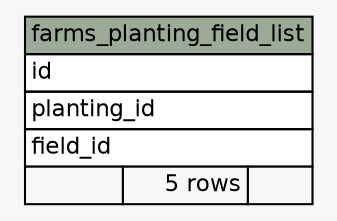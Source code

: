 // dot 2.34.0 on Mac OS X 10.9.1
// SchemaSpy rev Unknown
digraph "farms_planting_field_list" {
  graph [
    rankdir="RL"
    bgcolor="#f7f7f7"
    nodesep="0.18"
    ranksep="0.46"
    fontname="Helvetica"
    fontsize="11"
  ];
  node [
    fontname="Helvetica"
    fontsize="11"
    shape="plaintext"
  ];
  edge [
    arrowsize="0.8"
  ];
  "farms_planting_field_list" [
    label=<
    <TABLE BORDER="0" CELLBORDER="1" CELLSPACING="0" BGCOLOR="#ffffff">
      <TR><TD COLSPAN="3" BGCOLOR="#9bab96" ALIGN="CENTER">farms_planting_field_list</TD></TR>
      <TR><TD PORT="id" COLSPAN="3" ALIGN="LEFT">id</TD></TR>
      <TR><TD PORT="planting_id" COLSPAN="3" ALIGN="LEFT">planting_id</TD></TR>
      <TR><TD PORT="field_id" COLSPAN="3" ALIGN="LEFT">field_id</TD></TR>
      <TR><TD ALIGN="LEFT" BGCOLOR="#f7f7f7">  </TD><TD ALIGN="RIGHT" BGCOLOR="#f7f7f7">5 rows</TD><TD ALIGN="RIGHT" BGCOLOR="#f7f7f7">  </TD></TR>
    </TABLE>>
    URL="tables/farms_planting_field_list.html"
    tooltip="farms_planting_field_list"
  ];
}
